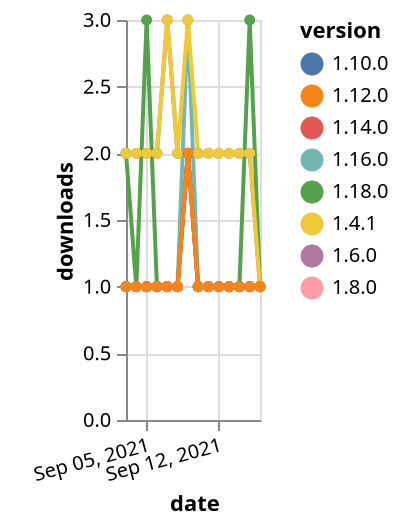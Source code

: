 {"$schema": "https://vega.github.io/schema/vega-lite/v5.json", "description": "A simple bar chart with embedded data.", "data": {"values": [{"date": "2021-09-03", "total": 2264, "delta": 2, "version": "1.6.0"}, {"date": "2021-09-04", "total": 2266, "delta": 2, "version": "1.6.0"}, {"date": "2021-09-05", "total": 2268, "delta": 2, "version": "1.6.0"}, {"date": "2021-09-06", "total": 2270, "delta": 2, "version": "1.6.0"}, {"date": "2021-09-07", "total": 2273, "delta": 3, "version": "1.6.0"}, {"date": "2021-09-08", "total": 2275, "delta": 2, "version": "1.6.0"}, {"date": "2021-09-09", "total": 2277, "delta": 2, "version": "1.6.0"}, {"date": "2021-09-10", "total": 2279, "delta": 2, "version": "1.6.0"}, {"date": "2021-09-11", "total": 2281, "delta": 2, "version": "1.6.0"}, {"date": "2021-09-12", "total": 2283, "delta": 2, "version": "1.6.0"}, {"date": "2021-09-13", "total": 2285, "delta": 2, "version": "1.6.0"}, {"date": "2021-09-14", "total": 2287, "delta": 2, "version": "1.6.0"}, {"date": "2021-09-15", "total": 2289, "delta": 2, "version": "1.6.0"}, {"date": "2021-09-16", "total": 2290, "delta": 1, "version": "1.6.0"}, {"date": "2021-09-03", "total": 113, "delta": 2, "version": "1.18.0"}, {"date": "2021-09-04", "total": 114, "delta": 1, "version": "1.18.0"}, {"date": "2021-09-05", "total": 117, "delta": 3, "version": "1.18.0"}, {"date": "2021-09-06", "total": 118, "delta": 1, "version": "1.18.0"}, {"date": "2021-09-07", "total": 119, "delta": 1, "version": "1.18.0"}, {"date": "2021-09-08", "total": 120, "delta": 1, "version": "1.18.0"}, {"date": "2021-09-09", "total": 122, "delta": 2, "version": "1.18.0"}, {"date": "2021-09-10", "total": 123, "delta": 1, "version": "1.18.0"}, {"date": "2021-09-11", "total": 124, "delta": 1, "version": "1.18.0"}, {"date": "2021-09-12", "total": 125, "delta": 1, "version": "1.18.0"}, {"date": "2021-09-13", "total": 126, "delta": 1, "version": "1.18.0"}, {"date": "2021-09-14", "total": 127, "delta": 1, "version": "1.18.0"}, {"date": "2021-09-15", "total": 130, "delta": 3, "version": "1.18.0"}, {"date": "2021-09-16", "total": 131, "delta": 1, "version": "1.18.0"}, {"date": "2021-09-03", "total": 236, "delta": 1, "version": "1.8.0"}, {"date": "2021-09-04", "total": 237, "delta": 1, "version": "1.8.0"}, {"date": "2021-09-05", "total": 238, "delta": 1, "version": "1.8.0"}, {"date": "2021-09-06", "total": 239, "delta": 1, "version": "1.8.0"}, {"date": "2021-09-07", "total": 240, "delta": 1, "version": "1.8.0"}, {"date": "2021-09-08", "total": 241, "delta": 1, "version": "1.8.0"}, {"date": "2021-09-09", "total": 243, "delta": 2, "version": "1.8.0"}, {"date": "2021-09-10", "total": 244, "delta": 1, "version": "1.8.0"}, {"date": "2021-09-11", "total": 245, "delta": 1, "version": "1.8.0"}, {"date": "2021-09-12", "total": 246, "delta": 1, "version": "1.8.0"}, {"date": "2021-09-13", "total": 247, "delta": 1, "version": "1.8.0"}, {"date": "2021-09-14", "total": 248, "delta": 1, "version": "1.8.0"}, {"date": "2021-09-15", "total": 249, "delta": 1, "version": "1.8.0"}, {"date": "2021-09-16", "total": 250, "delta": 1, "version": "1.8.0"}, {"date": "2021-09-03", "total": 183, "delta": 1, "version": "1.10.0"}, {"date": "2021-09-04", "total": 184, "delta": 1, "version": "1.10.0"}, {"date": "2021-09-05", "total": 185, "delta": 1, "version": "1.10.0"}, {"date": "2021-09-06", "total": 186, "delta": 1, "version": "1.10.0"}, {"date": "2021-09-07", "total": 187, "delta": 1, "version": "1.10.0"}, {"date": "2021-09-08", "total": 188, "delta": 1, "version": "1.10.0"}, {"date": "2021-09-09", "total": 190, "delta": 2, "version": "1.10.0"}, {"date": "2021-09-10", "total": 191, "delta": 1, "version": "1.10.0"}, {"date": "2021-09-11", "total": 192, "delta": 1, "version": "1.10.0"}, {"date": "2021-09-12", "total": 193, "delta": 1, "version": "1.10.0"}, {"date": "2021-09-13", "total": 194, "delta": 1, "version": "1.10.0"}, {"date": "2021-09-14", "total": 195, "delta": 1, "version": "1.10.0"}, {"date": "2021-09-15", "total": 196, "delta": 1, "version": "1.10.0"}, {"date": "2021-09-16", "total": 197, "delta": 1, "version": "1.10.0"}, {"date": "2021-09-03", "total": 175, "delta": 1, "version": "1.16.0"}, {"date": "2021-09-04", "total": 176, "delta": 1, "version": "1.16.0"}, {"date": "2021-09-05", "total": 177, "delta": 1, "version": "1.16.0"}, {"date": "2021-09-06", "total": 178, "delta": 1, "version": "1.16.0"}, {"date": "2021-09-07", "total": 179, "delta": 1, "version": "1.16.0"}, {"date": "2021-09-08", "total": 180, "delta": 1, "version": "1.16.0"}, {"date": "2021-09-09", "total": 183, "delta": 3, "version": "1.16.0"}, {"date": "2021-09-10", "total": 184, "delta": 1, "version": "1.16.0"}, {"date": "2021-09-11", "total": 185, "delta": 1, "version": "1.16.0"}, {"date": "2021-09-12", "total": 186, "delta": 1, "version": "1.16.0"}, {"date": "2021-09-13", "total": 187, "delta": 1, "version": "1.16.0"}, {"date": "2021-09-14", "total": 188, "delta": 1, "version": "1.16.0"}, {"date": "2021-09-15", "total": 189, "delta": 1, "version": "1.16.0"}, {"date": "2021-09-16", "total": 190, "delta": 1, "version": "1.16.0"}, {"date": "2021-09-03", "total": 2334, "delta": 2, "version": "1.4.1"}, {"date": "2021-09-04", "total": 2336, "delta": 2, "version": "1.4.1"}, {"date": "2021-09-05", "total": 2338, "delta": 2, "version": "1.4.1"}, {"date": "2021-09-06", "total": 2340, "delta": 2, "version": "1.4.1"}, {"date": "2021-09-07", "total": 2343, "delta": 3, "version": "1.4.1"}, {"date": "2021-09-08", "total": 2345, "delta": 2, "version": "1.4.1"}, {"date": "2021-09-09", "total": 2348, "delta": 3, "version": "1.4.1"}, {"date": "2021-09-10", "total": 2350, "delta": 2, "version": "1.4.1"}, {"date": "2021-09-11", "total": 2352, "delta": 2, "version": "1.4.1"}, {"date": "2021-09-12", "total": 2354, "delta": 2, "version": "1.4.1"}, {"date": "2021-09-13", "total": 2356, "delta": 2, "version": "1.4.1"}, {"date": "2021-09-14", "total": 2358, "delta": 2, "version": "1.4.1"}, {"date": "2021-09-15", "total": 2360, "delta": 2, "version": "1.4.1"}, {"date": "2021-09-16", "total": 2361, "delta": 1, "version": "1.4.1"}, {"date": "2021-09-03", "total": 154, "delta": 1, "version": "1.14.0"}, {"date": "2021-09-04", "total": 155, "delta": 1, "version": "1.14.0"}, {"date": "2021-09-05", "total": 156, "delta": 1, "version": "1.14.0"}, {"date": "2021-09-06", "total": 157, "delta": 1, "version": "1.14.0"}, {"date": "2021-09-07", "total": 158, "delta": 1, "version": "1.14.0"}, {"date": "2021-09-08", "total": 159, "delta": 1, "version": "1.14.0"}, {"date": "2021-09-09", "total": 161, "delta": 2, "version": "1.14.0"}, {"date": "2021-09-10", "total": 162, "delta": 1, "version": "1.14.0"}, {"date": "2021-09-11", "total": 163, "delta": 1, "version": "1.14.0"}, {"date": "2021-09-12", "total": 164, "delta": 1, "version": "1.14.0"}, {"date": "2021-09-13", "total": 165, "delta": 1, "version": "1.14.0"}, {"date": "2021-09-14", "total": 166, "delta": 1, "version": "1.14.0"}, {"date": "2021-09-15", "total": 167, "delta": 1, "version": "1.14.0"}, {"date": "2021-09-16", "total": 168, "delta": 1, "version": "1.14.0"}, {"date": "2021-09-03", "total": 179, "delta": 1, "version": "1.12.0"}, {"date": "2021-09-04", "total": 180, "delta": 1, "version": "1.12.0"}, {"date": "2021-09-05", "total": 181, "delta": 1, "version": "1.12.0"}, {"date": "2021-09-06", "total": 182, "delta": 1, "version": "1.12.0"}, {"date": "2021-09-07", "total": 183, "delta": 1, "version": "1.12.0"}, {"date": "2021-09-08", "total": 184, "delta": 1, "version": "1.12.0"}, {"date": "2021-09-09", "total": 186, "delta": 2, "version": "1.12.0"}, {"date": "2021-09-10", "total": 187, "delta": 1, "version": "1.12.0"}, {"date": "2021-09-11", "total": 188, "delta": 1, "version": "1.12.0"}, {"date": "2021-09-12", "total": 189, "delta": 1, "version": "1.12.0"}, {"date": "2021-09-13", "total": 190, "delta": 1, "version": "1.12.0"}, {"date": "2021-09-14", "total": 191, "delta": 1, "version": "1.12.0"}, {"date": "2021-09-15", "total": 192, "delta": 1, "version": "1.12.0"}, {"date": "2021-09-16", "total": 193, "delta": 1, "version": "1.12.0"}]}, "width": "container", "mark": {"type": "line", "point": {"filled": true}}, "encoding": {"x": {"field": "date", "type": "temporal", "timeUnit": "yearmonthdate", "title": "date", "axis": {"labelAngle": -15}}, "y": {"field": "delta", "type": "quantitative", "title": "downloads"}, "color": {"field": "version", "type": "nominal"}, "tooltip": {"field": "delta"}}}